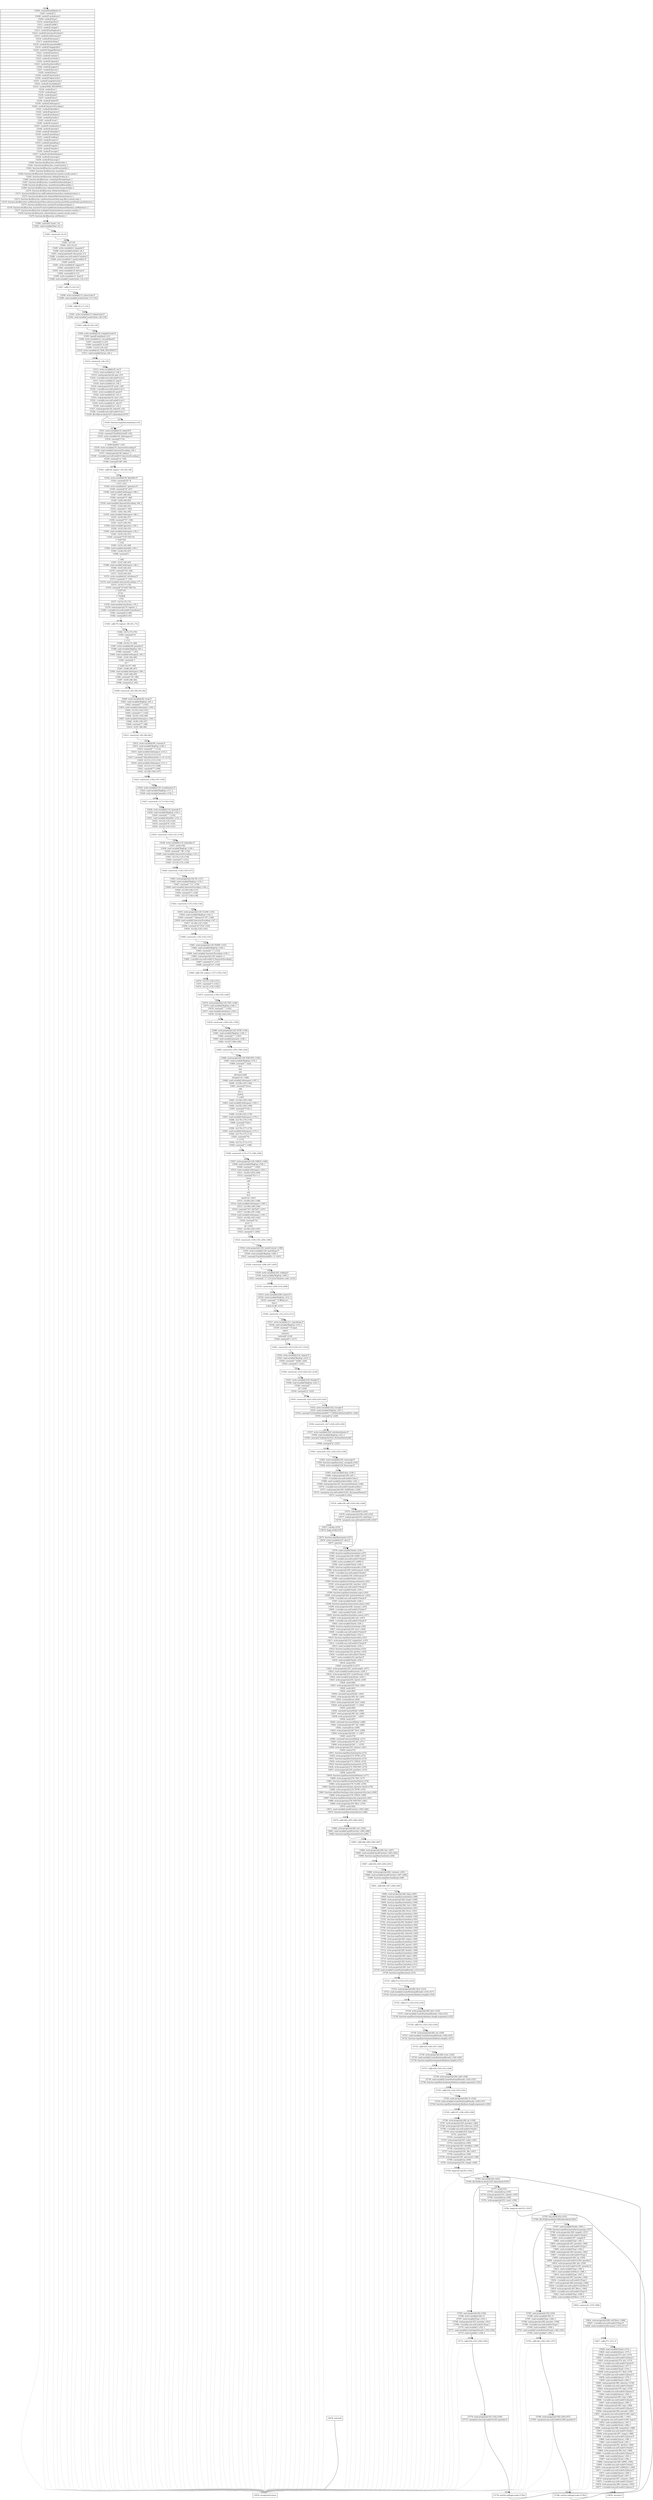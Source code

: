 digraph {
rankdir="TD"
BB_entry222[shape=none,label=""];
BB_entry222 -> BB5258 [tailport=s, headport=n, headlabel="    5258"]
BB5258 [shape=record label="{15206: constant[undefined,v1]|15207: vardecl['i']|15208: vardecl['cachedruns']|15209: vardecl['Expr']|15210: vardecl['getText']|15211: vardecl['isXML']|15212: vardecl['compile']|15213: vardecl['hasDuplicate']|15214: vardecl['outermostContext']|15215: vardecl['setDocument']|15216: vardecl['document']|15217: vardecl['docElem']|15218: vardecl['documentIsXML']|15219: vardecl['rbuggyQSA']|15220: vardecl['rbuggyMatches']|15221: vardecl['matches']|15222: vardecl['contains']|15223: vardecl['sortOrder']|15224: vardecl['expando']|15225: vardecl['preferredDoc']|15226: vardecl['support']|15227: vardecl['dirruns']|15228: vardecl['done']|15229: vardecl['classCache']|15230: vardecl['tokenCache']|15231: vardecl['compilerCache']|15232: vardecl['strundefined']|15233: vardecl['MAX_NEGATIVE']|15234: vardecl['arr']|15235: vardecl['pop']|15236: vardecl['push']|15237: vardecl['slice']|15238: vardecl['indexOf']|15239: vardecl['whitespace']|15240: vardecl['characterEncoding']|15241: vardecl['identifier']|15242: vardecl['operators']|15243: vardecl['attributes']|15244: vardecl['pseudos']|15245: vardecl['rtrim']|15246: vardecl['rcomma']|15247: vardecl['rcombinators']|15248: vardecl['rpseudo']|15249: vardecl['ridentifier']|15250: vardecl['matchExpr']|15251: vardecl['rsibling']|15252: vardecl['rnative']|15253: vardecl['rquickExpr']|15254: vardecl['rinputs']|15255: vardecl['rheader']|15256: vardecl['rescape']|15257: vardecl['rattributeQuotes']|15258: vardecl['runescape']|15259: vardecl['funescape']|15260: function-decl[function isNative(fn),-]|15261: function-decl[function createCache(),-]|15262: function-decl[function markFunction(fn),-]|15263: function-decl[function assert(fn),-]|15264: function-decl[function Sizzle(selector,context,results,seed),-]|15265: function-decl[function siblingCheck(a,b),-]|15266: function-decl[function createInputPseudo(type),-]|15267: function-decl[function createButtonPseudo(type),-]|15268: function-decl[function createPositionalPseudo(fn),-]|15269: function-decl[function tokenize(selector,parseOnly),-]|15270: function-decl[function toSelector(tokens),-]|15271: function-decl[function addCombinator(matcher,combinator,base),-]|15272: function-decl[function elementMatcher(matchers),-]|15273: function-decl[function condense(unmatched,map,filter,context,xml),-]|15274: function-decl[function setMatcher(preFilter,selector,matcher,postFilter,postFinder,postSelector),-]|15275: function-decl[function matcherFromTokens(tokens),-]|15276: function-decl[function matcherFromGroupMatchers(elementMatchers,setMatchers),-]|15277: function-decl[function multipleContexts(selector,contexts,results),-]|15278: function-decl[function select(selector,context,results,seed),-]|15279: function-decl[function setFilters(),-]}" ] 
BB5258 -> BB5259 [tailport=s, headport=n, headlabel="      5259"]
BB5259 [shape=record label="{15280: constant[\"sizzle\",v3]|15281: read-variable['Date',v6,-]}" ] 
BB5259 -> BB5260 [tailport=s, headport=n, headlabel="      5260"]
BB5259 -> BB5368 [tailport=s, headport=n, color=gray, headlabel="      5368"]
BB5260 [shape=record label="{15282: construct[-,v6,v5]}" ] 
BB5260 -> BB5261 [tailport=s, headport=n, headlabel="      5261"]
BB5260 -> BB5368 [tailport=s, headport=n, color=gray]
BB5261 [shape=record label="{15283: -[v5,v4]|15284: +[v3,v4,v2]|15285: write-variable[v2,'expando']*|15286: read-variable['window',v8,-]|15287: read-property[v8,'document',v7]|15288: \<variable-non-null-undef\>['window']|15289: write-variable[v7,'preferredDoc']*|15290: new[v9]|15291: write-variable[v9,'support']*|15292: constant[0.0,v10]|15293: write-variable[v10,'dirruns']*|15294: constant[0.0,v11]|15295: write-variable[v11,'done']*|15296: read-variable['createCache',v14,v13]}" ] 
BB5261 -> BB5262 [tailport=s, headport=n, headlabel="      5262"]
BB5261 -> BB5368 [tailport=s, headport=n, color=gray]
BB5262 [shape=record label="{15297: call[v13,v14,v12]}" ] 
BB5262 -> BB5263 [tailport=s, headport=n, headlabel="      5263"]
BB5262 -> BB5368 [tailport=s, headport=n, color=gray]
BB5263 [shape=record label="{15298: write-variable[v12,'classCache']*|15299: read-variable['createCache',v17,v16]}" ] 
BB5263 -> BB5264 [tailport=s, headport=n, headlabel="      5264"]
BB5263 -> BB5368 [tailport=s, headport=n, color=gray]
BB5264 [shape=record label="{15300: call[v16,v17,v15]}" ] 
BB5264 -> BB5265 [tailport=s, headport=n, headlabel="      5265"]
BB5264 -> BB5368 [tailport=s, headport=n, color=gray]
BB5265 [shape=record label="{15301: write-variable[v15,'tokenCache']*|15302: read-variable['createCache',v20,v19]}" ] 
BB5265 -> BB5266 [tailport=s, headport=n, headlabel="      5266"]
BB5265 -> BB5368 [tailport=s, headport=n, color=gray]
BB5266 [shape=record label="{15303: call[v19,v20,v18]}" ] 
BB5266 -> BB5267 [tailport=s, headport=n, headlabel="      5267"]
BB5266 -> BB5368 [tailport=s, headport=n, color=gray]
BB5267 [shape=record label="{15304: write-variable[v18,'compilerCache']*|15305: typeof['undefined',v21]|15306: write-variable[v21,'strundefined']*|15307: constant[1.0,v23]|15308: constant[31.0,v24]|15309: \<\<[v23,v24,v22]|15310: write-variable[v22,'MAX_NEGATIVE']*|15311: read-variable['Array',v26,-]}" ] 
BB5267 -> BB5268 [tailport=s, headport=n, headlabel="      5268"]
BB5267 -> BB5368 [tailport=s, headport=n, color=gray]
BB5268 [shape=record label="{15312: construct[-,v26,v25]}" ] 
BB5268 -> BB5269 [tailport=s, headport=n, headlabel="      5269"]
BB5268 -> BB5368 [tailport=s, headport=n, color=gray]
BB5269 [shape=record label="{15313: write-variable[v25,'arr']*|15314: read-variable['arr',v28,-]|15315: read-property[v28,'pop',v27]|15316: \<variable-non-null-undef\>['arr']|15317: write-variable[v27,'pop']*|15318: read-variable['arr',v30,-]|15319: read-property[v30,'push',v29]|15320: \<variable-non-null-undef\>['arr']|15321: write-variable[v29,'push']*|15322: read-variable['arr',v32,-]|15323: read-property[v32,'slice',v31]|15324: \<variable-non-null-undef\>['arr']|15325: write-variable[v31,'slice']*|15326: read-variable['arr',v34,-]|15327: read-property[v34,'indexOf',v33]|15328: \<variable-non-null-undef\>['arr']|15329: if[v33](true-block:5271,false-block:5270)}" ] 
BB5269 -> BB5271 [tailport=s, headport=n, headlabel="      5271"]
BB5269 -> BB5270 [tailport=s, headport=n, headlabel="      5270"]
BB5269 -> BB5368 [tailport=s, headport=n, color=gray]
BB5270 [shape=record label="{15330: function-expr[function(elem),v33]}" ] 
BB5270 -> BB5271 [tailport=s, headport=n]
BB5271 [shape=record label="{15331: write-variable[v33,'indexOf']*|15332: constant[\"[\\\\x20\\\\t\\\\r\\\\n\\\\f]\",v34]|15333: write-variable[v34,'whitespace']*|15334: constant[\"(?:\\\\\\\\.|[\\\\w-]|[^\\\\x00-\\\\xa0])+\",v35]|15335: write-variable[v35,'characterEncoding']*|15336: read-variable['characterEncoding',v38,-]|15337: read-property[v38,'replace',-]|15338: \<variable-non-null-undef\>['characterEncoding']|15339: constant[\"w\",v39]|15340: constant[\"w#\",v40]}" ] 
BB5271 -> BB5272 [tailport=s, headport=n, headlabel="      5272"]
BB5271 -> BB5368 [tailport=s, headport=n, color=gray]
BB5272 [shape=record label="{15341: call[v38,'replace',v39,v40,v36]}" ] 
BB5272 -> BB5273 [tailport=s, headport=n, headlabel="      5273"]
BB5272 -> BB5368 [tailport=s, headport=n, color=gray]
BB5273 [shape=record label="{15342: write-variable[v36,'identifier']*|15343: constant[\"([*^$|!~]?=)\",v41]|15344: write-variable[v41,'operators']*|15345: constant[\"\\\\[\",v67]|15346: read-variable['whitespace',v68,-]|15347: +[v67,v68,v65]|15348: constant[\"*(\",v66]|15349: +[v65,v66,v63]|15350: read-variable['characterEncoding',v64,-]|15351: +[v63,v64,v61]|15352: constant[\")\",v62]|15353: +[v61,v62,v59]|15354: read-variable['whitespace',v60,-]|15355: +[v59,v60,v57]|15356: constant[\"*(?:\",v58]|15357: +[v57,v58,v55]|15358: read-variable['operators',v56,-]|15359: +[v55,v56,v53]|15360: read-variable['whitespace',v54,-]|15361: +[v53,v54,v51]|15362: constant[\"*(?:(['\\\"])((?:\\\\\\\\.|[^\\\\\\\\])*?)\\\\3|(\",v52]|15363: +[v51,v52,v49]|15364: read-variable['identifier',v50,-]|15365: +[v49,v50,v47]|15366: constant[\")|)|)\",v48]|15367: +[v47,v48,v45]|15368: read-variable['whitespace',v46,-]|15369: +[v45,v46,v43]|15370: constant[\"*\\\\]\",v44]|15371: +[v43,v44,v42]|15372: write-variable[v42,'attributes']*|15373: constant[\":(\",v76]|15374: read-variable['characterEncoding',v77,-]|15375: +[v76,v77,v74]|15376: constant[\")(?:\\\\(((['\\\"])((?:\\\\\\\\.|[^\\\\\\\\])*?)\\\\3|((?:\\\\\\\\.|[^\\\\\\\\()[\\\\]]|\",v75]|15377: +[v74,v75,v72]|15378: read-variable['attributes',v79,-]|15379: read-property[v79,'replace',-]|15380: \<variable-non-null-undef\>['attributes']|15381: constant[3.0,v80]|15382: constant[8.0,v81]}" ] 
BB5273 -> BB5274 [tailport=s, headport=n, headlabel="      5274"]
BB5273 -> BB5368 [tailport=s, headport=n, color=gray]
BB5274 [shape=record label="{15383: call[v79,'replace',v80,v81,v73]}" ] 
BB5274 -> BB5275 [tailport=s, headport=n, headlabel="      5275"]
BB5274 -> BB5368 [tailport=s, headport=n, color=gray]
BB5275 [shape=record label="{15384: +[v72,v73,v70]|15385: constant[\")*)|.*)\\\\)|)\",v71]|15386: +[v70,v71,v69]|15387: write-variable[v69,'pseudos']*|15388: read-variable['RegExp',v83,-]|15389: constant[\"^\",v91]|15390: read-variable['whitespace',v92,-]|15391: +[v91,v92,v89]|15392: constant[\"+|((?:^|[^\\\\\\\\])(?:\\\\\\\\.)*)\",v90]|15393: +[v89,v90,v87]|15394: read-variable['whitespace',v88,-]|15395: +[v87,v88,v85]|15396: constant[\"+$\",v86]|15397: +[v85,v86,v84]|15398: constant[\"g\",v93]}" ] 
BB5275 -> BB5276 [tailport=s, headport=n, headlabel="      5276"]
BB5275 -> BB5368 [tailport=s, headport=n, color=gray]
BB5276 [shape=record label="{15399: construct[-,v83,v84,v93,v82]}" ] 
BB5276 -> BB5277 [tailport=s, headport=n, headlabel="      5277"]
BB5276 -> BB5368 [tailport=s, headport=n, color=gray]
BB5277 [shape=record label="{15400: write-variable[v82,'rtrim']*|15401: read-variable['RegExp',v95,-]|15402: constant[\"^\",v103]|15403: read-variable['whitespace',v104,-]|15404: +[v103,v104,v101]|15405: constant[\"*,\",v102]|15406: +[v101,v102,v99]|15407: read-variable['whitespace',v100,-]|15408: +[v99,v100,v97]|15409: constant[\"*\",v98]|15410: +[v97,v98,v96]}" ] 
BB5277 -> BB5278 [tailport=s, headport=n, headlabel="      5278"]
BB5277 -> BB5368 [tailport=s, headport=n, color=gray]
BB5278 [shape=record label="{15411: construct[-,v95,v96,v94]}" ] 
BB5278 -> BB5279 [tailport=s, headport=n, headlabel="      5279"]
BB5278 -> BB5368 [tailport=s, headport=n, color=gray]
BB5279 [shape=record label="{15412: write-variable[v94,'rcomma']*|15413: read-variable['RegExp',v106,-]|15414: constant[\"^\",v114]|15415: read-variable['whitespace',v115,-]|15416: +[v114,v115,v112]|15417: constant[\"*([\\\\x20\\\\t\\\\r\\\\n\\\\f\\\>+~])\",v113]|15418: +[v112,v113,v110]|15419: read-variable['whitespace',v111,-]|15420: +[v110,v111,v108]|15421: constant[\"*\",v109]|15422: +[v108,v109,v107]}" ] 
BB5279 -> BB5280 [tailport=s, headport=n, headlabel="      5280"]
BB5279 -> BB5368 [tailport=s, headport=n, color=gray]
BB5280 [shape=record label="{15423: construct[-,v106,v107,v105]}" ] 
BB5280 -> BB5281 [tailport=s, headport=n, headlabel="      5281"]
BB5280 -> BB5368 [tailport=s, headport=n, color=gray]
BB5281 [shape=record label="{15424: write-variable[v105,'rcombinators']*|15425: read-variable['RegExp',v117,-]|15426: read-variable['pseudos',v118,-]}" ] 
BB5281 -> BB5282 [tailport=s, headport=n, headlabel="      5282"]
BB5281 -> BB5368 [tailport=s, headport=n, color=gray]
BB5282 [shape=record label="{15427: construct[-,v117,v118,v116]}" ] 
BB5282 -> BB5283 [tailport=s, headport=n, headlabel="      5283"]
BB5282 -> BB5368 [tailport=s, headport=n, color=gray]
BB5283 [shape=record label="{15428: write-variable[v116,'rpseudo']*|15429: read-variable['RegExp',v120,-]|15430: constant[\"^\",v124]|15431: read-variable['identifier',v125,-]|15432: +[v124,v125,v122]|15433: constant[\"$\",v123]|15434: +[v122,v123,v121]}" ] 
BB5283 -> BB5284 [tailport=s, headport=n, headlabel="      5284"]
BB5283 -> BB5368 [tailport=s, headport=n, color=gray]
BB5284 [shape=record label="{15435: construct[-,v120,v121,v119]}" ] 
BB5284 -> BB5285 [tailport=s, headport=n, headlabel="      5285"]
BB5284 -> BB5368 [tailport=s, headport=n, color=gray]
BB5285 [shape=record label="{15436: write-variable[v119,'ridentifier']*|15437: new[v126]|15438: read-variable['RegExp',v128,-]|15439: constant[\"^#(\",v132]|15440: read-variable['characterEncoding',v133,-]|15441: +[v132,v133,v130]|15442: constant[\")\",v131]|15443: +[v130,v131,v129]}" ] 
BB5285 -> BB5286 [tailport=s, headport=n, headlabel="      5286"]
BB5285 -> BB5368 [tailport=s, headport=n, color=gray]
BB5286 [shape=record label="{15444: construct[-,v128,v129,v127]}" ] 
BB5286 -> BB5287 [tailport=s, headport=n, headlabel="      5287"]
BB5286 -> BB5368 [tailport=s, headport=n, color=gray]
BB5287 [shape=record label="{15445: write-property[v126,'ID',v127]|15446: read-variable['RegExp',v135,-]|15447: constant[\"^\\\\.(\",v139]|15448: read-variable['characterEncoding',v140,-]|15449: +[v139,v140,v137]|15450: constant[\")\",v138]|15451: +[v137,v138,v136]}" ] 
BB5287 -> BB5288 [tailport=s, headport=n, headlabel="      5288"]
BB5287 -> BB5368 [tailport=s, headport=n, color=gray]
BB5288 [shape=record label="{15452: construct[-,v135,v136,v134]}" ] 
BB5288 -> BB5289 [tailport=s, headport=n, headlabel="      5289"]
BB5288 -> BB5368 [tailport=s, headport=n, color=gray]
BB5289 [shape=record label="{15453: write-property[v126,'CLASS',v134]|15454: read-variable['RegExp',v142,-]|15455: constant[\"^\\\\[name=['\\\"]?(\",v146]|15456: read-variable['characterEncoding',v147,-]|15457: +[v146,v147,v144]|15458: constant[\")['\\\"]?\\\\]\",v145]|15459: +[v144,v145,v143]}" ] 
BB5289 -> BB5290 [tailport=s, headport=n, headlabel="      5290"]
BB5289 -> BB5368 [tailport=s, headport=n, color=gray]
BB5290 [shape=record label="{15460: construct[-,v142,v143,v141]}" ] 
BB5290 -> BB5291 [tailport=s, headport=n, headlabel="      5291"]
BB5290 -> BB5368 [tailport=s, headport=n, color=gray]
BB5291 [shape=record label="{15461: write-property[v126,'NAME',v141]|15462: read-variable['RegExp',v149,-]|15463: constant[\"^(\",v153]|15464: read-variable['characterEncoding',v156,-]|15465: read-property[v156,'replace',-]|15466: \<variable-non-null-undef\>['characterEncoding']|15467: constant[\"w\",v157]|15468: constant[\"w*\",v158]}" ] 
BB5291 -> BB5292 [tailport=s, headport=n, headlabel="      5292"]
BB5291 -> BB5368 [tailport=s, headport=n, color=gray]
BB5292 [shape=record label="{15469: call[v156,'replace',v157,v158,v154]}" ] 
BB5292 -> BB5293 [tailport=s, headport=n, headlabel="      5293"]
BB5292 -> BB5368 [tailport=s, headport=n, color=gray]
BB5293 [shape=record label="{15470: +[v153,v154,v151]|15471: constant[\")\",v152]|15472: +[v151,v152,v150]}" ] 
BB5293 -> BB5294 [tailport=s, headport=n, headlabel="      5294"]
BB5293 -> BB5368 [tailport=s, headport=n, color=gray]
BB5294 [shape=record label="{15473: construct[-,v149,v150,v148]}" ] 
BB5294 -> BB5295 [tailport=s, headport=n, headlabel="      5295"]
BB5294 -> BB5368 [tailport=s, headport=n, color=gray]
BB5295 [shape=record label="{15474: write-property[v126,'TAG',v148]|15475: read-variable['RegExp',v160,-]|15476: constant[\"^\",v162]|15477: read-variable['attributes',v163,-]|15478: +[v162,v163,v161]}" ] 
BB5295 -> BB5296 [tailport=s, headport=n, headlabel="      5296"]
BB5295 -> BB5368 [tailport=s, headport=n, color=gray]
BB5296 [shape=record label="{15479: construct[-,v160,v161,v159]}" ] 
BB5296 -> BB5297 [tailport=s, headport=n, headlabel="      5297"]
BB5296 -> BB5368 [tailport=s, headport=n, color=gray]
BB5297 [shape=record label="{15480: write-property[v126,'ATTR',v159]|15481: read-variable['RegExp',v165,-]|15482: constant[\"^\",v167]|15483: read-variable['pseudos',v168,-]|15484: +[v167,v168,v166]}" ] 
BB5297 -> BB5298 [tailport=s, headport=n, headlabel="      5298"]
BB5297 -> BB5368 [tailport=s, headport=n, color=gray]
BB5298 [shape=record label="{15485: construct[-,v165,v166,v164]}" ] 
BB5298 -> BB5299 [tailport=s, headport=n, headlabel="      5299"]
BB5298 -> BB5368 [tailport=s, headport=n, color=gray]
BB5299 [shape=record label="{15486: write-property[v126,'PSEUDO',v164]|15487: read-variable['RegExp',v170,-]|15488: constant[\"^:(only|first|last|nth|nth-last)-(child|of-type)(?:\\\\(\",v186]|15489: read-variable['whitespace',v187,-]|15490: +[v186,v187,v184]|15491: constant[\"*(even|odd|(([+-]|)(\\\\d*)n|)\",v185]|15492: +[v184,v185,v182]|15493: read-variable['whitespace',v183,-]|15494: +[v182,v183,v180]|15495: constant[\"*(?:([+-]|)\",v181]|15496: +[v180,v181,v178]|15497: read-variable['whitespace',v179,-]|15498: +[v178,v179,v176]|15499: constant[\"*(\\\\d+)|))\",v177]|15500: +[v176,v177,v174]|15501: read-variable['whitespace',v175,-]|15502: +[v174,v175,v172]|15503: constant[\"*\\\\)|)\",v173]|15504: +[v172,v173,v171]|15505: constant[\"i\",v188]}" ] 
BB5299 -> BB5300 [tailport=s, headport=n, headlabel="      5300"]
BB5299 -> BB5368 [tailport=s, headport=n, color=gray]
BB5300 [shape=record label="{15506: construct[-,v170,v171,v188,v169]}" ] 
BB5300 -> BB5301 [tailport=s, headport=n, headlabel="      5301"]
BB5300 -> BB5368 [tailport=s, headport=n, color=gray]
BB5301 [shape=record label="{15507: write-property[v126,'CHILD',v169]|15508: read-variable['RegExp',v190,-]|15509: constant[\"^\",v202]|15510: read-variable['whitespace',v203,-]|15511: +[v202,v203,v200]|15512: constant[\"*[\\\>+~]|:(even|odd|eq|gt|lt|nth|first|last)(?:\\\\(\",v201]|15513: +[v200,v201,v198]|15514: read-variable['whitespace',v199,-]|15515: +[v198,v199,v196]|15516: constant[\"*((?:-\\\\d)?\\\\d*)\",v197]|15517: +[v196,v197,v194]|15518: read-variable['whitespace',v195,-]|15519: +[v194,v195,v192]|15520: constant[\"*\\\\)|)(?=[^-]|$)\",v193]|15521: +[v192,v193,v191]|15522: constant[\"i\",v204]}" ] 
BB5301 -> BB5302 [tailport=s, headport=n, headlabel="      5302"]
BB5301 -> BB5368 [tailport=s, headport=n, color=gray]
BB5302 [shape=record label="{15523: construct[-,v190,v191,v204,v189]}" ] 
BB5302 -> BB5303 [tailport=s, headport=n, headlabel="      5303"]
BB5302 -> BB5368 [tailport=s, headport=n, color=gray]
BB5303 [shape=record label="{15524: write-property[v126,'needsContext',v189]|15525: write-variable[v126,'matchExpr']*|15526: read-variable['RegExp',v206,-]|15527: constant[\"[\\\\x20\\\\t\\\\r\\\\n\\\\f]*[+~]\",v207]}" ] 
BB5303 -> BB5304 [tailport=s, headport=n, headlabel="      5304"]
BB5303 -> BB5368 [tailport=s, headport=n, color=gray]
BB5304 [shape=record label="{15528: construct[-,v206,v207,v205]}" ] 
BB5304 -> BB5305 [tailport=s, headport=n, headlabel="      5305"]
BB5304 -> BB5368 [tailport=s, headport=n, color=gray]
BB5305 [shape=record label="{15529: write-variable[v205,'rsibling']*|15530: read-variable['RegExp',v209,-]|15531: constant[\"^[^\\\{]+\\\\\\\{\\\\s*\\\\[native code\",v210]}" ] 
BB5305 -> BB5306 [tailport=s, headport=n, headlabel="      5306"]
BB5305 -> BB5368 [tailport=s, headport=n, color=gray]
BB5306 [shape=record label="{15532: construct[-,v209,v210,v208]}" ] 
BB5306 -> BB5307 [tailport=s, headport=n, headlabel="      5307"]
BB5306 -> BB5368 [tailport=s, headport=n, color=gray]
BB5307 [shape=record label="{15533: write-variable[v208,'rnative']*|15534: read-variable['RegExp',v212,-]|15535: constant[\"^(?:#([\\\\w-]+)|(\\\\w+)|\\\\.([\\\\w-]+))$\",v213]}" ] 
BB5307 -> BB5308 [tailport=s, headport=n, headlabel="      5308"]
BB5307 -> BB5368 [tailport=s, headport=n, color=gray]
BB5308 [shape=record label="{15536: construct[-,v212,v213,v211]}" ] 
BB5308 -> BB5309 [tailport=s, headport=n, headlabel="      5309"]
BB5308 -> BB5368 [tailport=s, headport=n, color=gray]
BB5309 [shape=record label="{15537: write-variable[v211,'rquickExpr']*|15538: read-variable['RegExp',v215,-]|15539: constant[\"^(?:input|select|textarea|button)$\",v216]|15540: constant[\"i\",v217]}" ] 
BB5309 -> BB5310 [tailport=s, headport=n, headlabel="      5310"]
BB5309 -> BB5368 [tailport=s, headport=n, color=gray]
BB5310 [shape=record label="{15541: construct[-,v215,v216,v217,v214]}" ] 
BB5310 -> BB5311 [tailport=s, headport=n, headlabel="      5311"]
BB5310 -> BB5368 [tailport=s, headport=n, color=gray]
BB5311 [shape=record label="{15542: write-variable[v214,'rinputs']*|15543: read-variable['RegExp',v219,-]|15544: constant[\"^h\\\\d$\",v220]|15545: constant[\"i\",v221]}" ] 
BB5311 -> BB5312 [tailport=s, headport=n, headlabel="      5312"]
BB5311 -> BB5368 [tailport=s, headport=n, color=gray]
BB5312 [shape=record label="{15546: construct[-,v219,v220,v221,v218]}" ] 
BB5312 -> BB5313 [tailport=s, headport=n, headlabel="      5313"]
BB5312 -> BB5368 [tailport=s, headport=n, color=gray]
BB5313 [shape=record label="{15547: write-variable[v218,'rheader']*|15548: read-variable['RegExp',v223,-]|15549: constant[\"'|\\\\\\\\\",v224]|15550: constant[\"g\",v225]}" ] 
BB5313 -> BB5314 [tailport=s, headport=n, headlabel="      5314"]
BB5313 -> BB5368 [tailport=s, headport=n, color=gray]
BB5314 [shape=record label="{15551: construct[-,v223,v224,v225,v222]}" ] 
BB5314 -> BB5315 [tailport=s, headport=n, headlabel="      5315"]
BB5314 -> BB5368 [tailport=s, headport=n, color=gray]
BB5315 [shape=record label="{15552: write-variable[v222,'rescape']*|15553: read-variable['RegExp',v227,-]|15554: constant[\"\\\\=[\\\\x20\\\\t\\\\r\\\\n\\\\f]*([^'\\\"\\\\]]*)[\\\\x20\\\\t\\\\r\\\\n\\\\f]*\\\\]\",v228]|15555: constant[\"g\",v229]}" ] 
BB5315 -> BB5316 [tailport=s, headport=n, headlabel="      5316"]
BB5315 -> BB5368 [tailport=s, headport=n, color=gray]
BB5316 [shape=record label="{15556: construct[-,v227,v228,v229,v226]}" ] 
BB5316 -> BB5317 [tailport=s, headport=n, headlabel="      5317"]
BB5316 -> BB5368 [tailport=s, headport=n, color=gray]
BB5317 [shape=record label="{15557: write-variable[v226,'rattributeQuotes']*|15558: read-variable['RegExp',v231,-]|15559: constant[\"\\\\\\\\([\\\\da-fA-F]\\\{1,6\\\}[\\\\x20\\\\t\\\\r\\\\n\\\\f]?|.)\",v232]|15560: constant[\"g\",v233]}" ] 
BB5317 -> BB5318 [tailport=s, headport=n, headlabel="      5318"]
BB5317 -> BB5368 [tailport=s, headport=n, color=gray]
BB5318 [shape=record label="{15561: construct[-,v231,v232,v233,v230]}" ] 
BB5318 -> BB5319 [tailport=s, headport=n, headlabel="      5319"]
BB5318 -> BB5368 [tailport=s, headport=n, color=gray]
BB5319 [shape=record label="{15562: write-variable[v230,'runescape']*|15563: function-expr[function(_,escaped),v234]|15564: write-variable[v234,'funescape']*}" ] 
BB5319 -> BB5320 [tailport=s, headport=n, headlabel="      5320"]
BB5320 [shape=record label="{15565: read-variable['slice',v238,-]|15566: read-property[v238,'call',-]|15567: \<variable-non-null-undef\>['slice']|15568: read-variable['preferredDoc',v241,-]|15569: read-property[v241,'documentElement',v240]|15570: \<variable-non-null-undef\>['preferredDoc']|15571: read-property[v240,'childNodes',v239]|15572: \<property-non-null-undef\>[v241,'documentElement']|15573: constant[0.0,v242]}" ] 
BB5320 -> BB5321 [tailport=s, headport=n, headlabel="      5321"]
BB5320 -> BB5324 [tailport=s, headport=n, color=gray, headlabel="      5324"]
BB5321 [shape=record label="{15574: call[v238,'call',v239,v242,v236]}" ] 
BB5321 -> BB5322 [tailport=s, headport=n, headlabel="      5322"]
BB5321 -> BB5324 [tailport=s, headport=n, color=gray]
BB5322 [shape=record label="{15575: constant[0.0,v243]|15576: read-property[v236,v243,v235]|15577: read-property[v235,'nodeType',-]|15578: \<property-non-null-undef\>[v236,v243]*}" ] 
BB5322 -> BB5323 [tailport=s, headport=n, headlabel="      5323"]
BB5322 -> BB5324 [tailport=s, headport=n, color=gray]
BB5323 [shape=record label="{15579: read-variable['Sizzle',v238,-]|15580: function-expr[function(elem),v237]|15581: write-property[v238,'isXML',v237]|15582: \<variable-non-null-undef\>['Sizzle']|15583: write-variable[v237,'isXML']*|15584: read-variable['Sizzle',v240,-]|15585: function-expr[function(node),v239]|15586: write-property[v240,'setDocument',v239]|15587: \<variable-non-null-undef\>['Sizzle']|15588: write-variable[v239,'setDocument']*|15589: read-variable['Sizzle',v242,-]|15590: function-expr[function(expr,elements),v241]|15591: write-property[v242,'matches',v241]|15592: \<variable-non-null-undef\>['Sizzle']*|15593: read-variable['Sizzle',v244,-]|15594: function-expr[function(elem,expr),v243]|15595: write-property[v244,'matchesSelector',v243]|15596: \<variable-non-null-undef\>['Sizzle']*|15597: read-variable['Sizzle',v246,-]|15598: function-expr[function(context,elem),v245]|15599: write-property[v246,'contains',v245]|15600: \<variable-non-null-undef\>['Sizzle']*|15601: read-variable['Sizzle',v248,-]|15602: function-expr[function(elem,name),v247]|15603: write-property[v248,'attr',v247]|15604: \<variable-non-null-undef\>['Sizzle']*|15605: read-variable['Sizzle',v250,-]|15606: function-expr[function(msg),v249]|15607: write-property[v250,'error',v249]|15608: \<variable-non-null-undef\>['Sizzle']*|15609: read-variable['Sizzle',v252,-]|15610: function-expr[function(results),v251]|15611: write-property[v252,'uniqueSort',v251]|15612: \<variable-non-null-undef\>['Sizzle']*|15613: read-variable['Sizzle',v254,-]|15614: function-expr[function(elem),v253]|15615: write-property[v254,'getText',v253]|15616: \<variable-non-null-undef\>['Sizzle']|15617: write-variable[v253,'getText']*|15618: read-variable['Sizzle',v256,-]|15619: new[v255]|15620: constant[50.0,v257]|15621: write-property[v255,'cacheLength',v257]|15622: read-variable['markFunction',v258,-]|15623: write-property[v255,'createPseudo',v258]|15624: read-variable['matchExpr',v259,-]|15625: write-property[v255,'match',v259]|15626: new[v260]|15627: write-property[v255,'find',v260]|15628: new[v261]|15629: new[v262]|15630: constant[\"parentNode\",v263]|15631: write-property[v262,'dir',v263]|15632: constant[true,v264]|15633: write-property[v262,'first',v264]|15634: write-property[v261,'\>',v262]|15635: new[v265]|15636: constant[\"parentNode\",v266]|15637: write-property[v265,'dir',v266]|15638: write-property[v261,' ',v265]|15639: new[v267]|15640: constant[\"previousSibling\",v268]|15641: write-property[v267,'dir',v268]|15642: constant[true,v269]|15643: write-property[v267,'first',v269]|15644: write-property[v261,'+',v267]|15645: new[v270]|15646: constant[\"previousSibling\",v271]|15647: write-property[v270,'dir',v271]|15648: write-property[v261,'~',v270]|15649: write-property[v255,'relative',v261]|15650: new[v272]|15651: function-expr[function(match),v273]|15652: write-property[v272,'ATTR',v273]|15653: function-expr[function(match),v274]|15654: write-property[v272,'CHILD',v274]|15655: function-expr[function(match),v275]|15656: write-property[v272,'PSEUDO',v275]|15657: write-property[v255,'preFilter',v272]|15658: new[v276]|15659: function-expr[function(nodeName),v277]|15660: write-property[v276,'TAG',v277]|15661: function-expr[function(className),v278]|15662: write-property[v276,'CLASS',v278]|15663: function-expr[function(name,operator,check),v279]|15664: write-property[v276,'ATTR',v279]|15665: function-expr[function(type,what,argument,first,last),v280]|15666: write-property[v276,'CHILD',v280]|15667: function-expr[function(pseudo,argument),v281]|15668: write-property[v276,'PSEUDO',v281]|15669: write-property[v255,'filter',v276]|15670: new[v282]|15671: read-variable['markFunction',v285,v284]|15672: function-expr[function(selector),v286]}" ] 
BB5323 -> BB5327 [tailport=s, headport=n, headlabel="      5327"]
BB5323 -> BB5368 [tailport=s, headport=n, color=gray]
BB5324 [shape=record label="{15673: catch[e,v235]|15674: begin-with[v235]}" ] 
BB5324 -> BB5325 [tailport=s, headport=n, headlabel="      5325"]
BB5324 -> BB5368 [tailport=s, headport=n, color=gray]
BB5325 [shape=record label="{15675: function-expr[function(i),v237]|15676: write-variable[v237,'slice']*|15677: end-with}" ] 
BB5325 -> BB5323 [tailport=s, headport=n]
BB5326 [shape=record label="{15678: end-with}" ] 
BB5326 -> BB5368 [tailport=s, headport=n]
BB5327 [shape=record label="{15679: call[v284,v285,v286,v283]}" ] 
BB5327 -> BB5328 [tailport=s, headport=n, headlabel="      5328"]
BB5327 -> BB5368 [tailport=s, headport=n, color=gray]
BB5328 [shape=record label="{15680: write-property[v282,'not',v283]|15681: read-variable['markFunction',v289,v288]|15682: function-expr[function(selector),v290]}" ] 
BB5328 -> BB5329 [tailport=s, headport=n, headlabel="      5329"]
BB5328 -> BB5368 [tailport=s, headport=n, color=gray]
BB5329 [shape=record label="{15683: call[v288,v289,v290,v287]}" ] 
BB5329 -> BB5330 [tailport=s, headport=n, headlabel="      5330"]
BB5329 -> BB5368 [tailport=s, headport=n, color=gray]
BB5330 [shape=record label="{15684: write-property[v282,'has',v287]|15685: read-variable['markFunction',v293,v292]|15686: function-expr[function(text),v294]}" ] 
BB5330 -> BB5331 [tailport=s, headport=n, headlabel="      5331"]
BB5330 -> BB5368 [tailport=s, headport=n, color=gray]
BB5331 [shape=record label="{15687: call[v292,v293,v294,v291]}" ] 
BB5331 -> BB5332 [tailport=s, headport=n, headlabel="      5332"]
BB5331 -> BB5368 [tailport=s, headport=n, color=gray]
BB5332 [shape=record label="{15688: write-property[v282,'contains',v291]|15689: read-variable['markFunction',v297,v296]|15690: function-expr[function(lang),v298]}" ] 
BB5332 -> BB5333 [tailport=s, headport=n, headlabel="      5333"]
BB5332 -> BB5368 [tailport=s, headport=n, color=gray]
BB5333 [shape=record label="{15691: call[v296,v297,v298,v295]}" ] 
BB5333 -> BB5334 [tailport=s, headport=n, headlabel="      5334"]
BB5333 -> BB5368 [tailport=s, headport=n, color=gray]
BB5334 [shape=record label="{15692: write-property[v282,'lang',v295]|15693: function-expr[function(elem),v299]|15694: write-property[v282,'target',v299]|15695: function-expr[function(elem),v300]|15696: write-property[v282,'root',v300]|15697: function-expr[function(elem),v301]|15698: write-property[v282,'focus',v301]|15699: function-expr[function(elem),v302]|15700: write-property[v282,'enabled',v302]|15701: function-expr[function(elem),v303]|15702: write-property[v282,'disabled',v303]|15703: function-expr[function(elem),v304]|15704: write-property[v282,'checked',v304]|15705: function-expr[function(elem),v305]|15706: write-property[v282,'selected',v305]|15707: function-expr[function(elem),v306]|15708: write-property[v282,'empty',v306]|15709: function-expr[function(elem),v307]|15710: write-property[v282,'parent',v307]|15711: function-expr[function(elem),v308]|15712: write-property[v282,'header',v308]|15713: function-expr[function(elem),v309]|15714: write-property[v282,'input',v309]|15715: function-expr[function(elem),v310]|15716: write-property[v282,'button',v310]|15717: function-expr[function(elem),v311]|15718: write-property[v282,'text',v311]|15719: read-variable['createPositionalPseudo',v314,v313]|15720: function-expr[function(),v315]}" ] 
BB5334 -> BB5335 [tailport=s, headport=n, headlabel="      5335"]
BB5334 -> BB5368 [tailport=s, headport=n, color=gray]
BB5335 [shape=record label="{15721: call[v313,v314,v315,v312]}" ] 
BB5335 -> BB5336 [tailport=s, headport=n, headlabel="      5336"]
BB5335 -> BB5368 [tailport=s, headport=n, color=gray]
BB5336 [shape=record label="{15722: write-property[v282,'first',v312]|15723: read-variable['createPositionalPseudo',v318,v317]|15724: function-expr[function(matchIndexes,length),v319]}" ] 
BB5336 -> BB5337 [tailport=s, headport=n, headlabel="      5337"]
BB5336 -> BB5368 [tailport=s, headport=n, color=gray]
BB5337 [shape=record label="{15725: call[v317,v318,v319,v316]}" ] 
BB5337 -> BB5338 [tailport=s, headport=n, headlabel="      5338"]
BB5337 -> BB5368 [tailport=s, headport=n, color=gray]
BB5338 [shape=record label="{15726: write-property[v282,'last',v316]|15727: read-variable['createPositionalPseudo',v322,v321]|15728: function-expr[function(matchIndexes,length,argument),v323]}" ] 
BB5338 -> BB5339 [tailport=s, headport=n, headlabel="      5339"]
BB5338 -> BB5368 [tailport=s, headport=n, color=gray]
BB5339 [shape=record label="{15729: call[v321,v322,v323,v320]}" ] 
BB5339 -> BB5340 [tailport=s, headport=n, headlabel="      5340"]
BB5339 -> BB5368 [tailport=s, headport=n, color=gray]
BB5340 [shape=record label="{15730: write-property[v282,'eq',v320]|15731: read-variable['createPositionalPseudo',v326,v325]|15732: function-expr[function(matchIndexes,length),v327]}" ] 
BB5340 -> BB5341 [tailport=s, headport=n, headlabel="      5341"]
BB5340 -> BB5368 [tailport=s, headport=n, color=gray]
BB5341 [shape=record label="{15733: call[v325,v326,v327,v324]}" ] 
BB5341 -> BB5342 [tailport=s, headport=n, headlabel="      5342"]
BB5341 -> BB5368 [tailport=s, headport=n, color=gray]
BB5342 [shape=record label="{15734: write-property[v282,'even',v324]|15735: read-variable['createPositionalPseudo',v330,v329]|15736: function-expr[function(matchIndexes,length),v331]}" ] 
BB5342 -> BB5343 [tailport=s, headport=n, headlabel="      5343"]
BB5342 -> BB5368 [tailport=s, headport=n, color=gray]
BB5343 [shape=record label="{15737: call[v329,v330,v331,v328]}" ] 
BB5343 -> BB5344 [tailport=s, headport=n, headlabel="      5344"]
BB5343 -> BB5368 [tailport=s, headport=n, color=gray]
BB5344 [shape=record label="{15738: write-property[v282,'odd',v328]|15739: read-variable['createPositionalPseudo',v334,v333]|15740: function-expr[function(matchIndexes,length,argument),v335]}" ] 
BB5344 -> BB5345 [tailport=s, headport=n, headlabel="      5345"]
BB5344 -> BB5368 [tailport=s, headport=n, color=gray]
BB5345 [shape=record label="{15741: call[v333,v334,v335,v332]}" ] 
BB5345 -> BB5346 [tailport=s, headport=n, headlabel="      5346"]
BB5345 -> BB5368 [tailport=s, headport=n, color=gray]
BB5346 [shape=record label="{15742: write-property[v282,'lt',v332]|15743: read-variable['createPositionalPseudo',v338,v337]|15744: function-expr[function(matchIndexes,length,argument),v339]}" ] 
BB5346 -> BB5347 [tailport=s, headport=n, headlabel="      5347"]
BB5346 -> BB5368 [tailport=s, headport=n, color=gray]
BB5347 [shape=record label="{15745: call[v337,v338,v339,v336]}" ] 
BB5347 -> BB5348 [tailport=s, headport=n, headlabel="      5348"]
BB5347 -> BB5368 [tailport=s, headport=n, color=gray]
BB5348 [shape=record label="{15746: write-property[v282,'gt',v336]|15747: write-property[v255,'pseudos',v282]|15748: write-property[v256,'selectors',v255]|15749: \<variable-non-null-undef\>['Sizzle']|15750: write-variable[v255,'Expr']*|15751: new[v341]|15752: constant[true,v345]|15753: write-property[v341,'radio',v345]|15754: constant[true,v346]|15755: write-property[v341,'checkbox',v346]|15756: constant[true,v347]|15757: write-property[v341,'file',v347]|15758: constant[true,v348]|15759: write-property[v341,'password',v348]|15760: constant[true,v349]|15761: write-property[v341,'image',v349]}" ] 
BB5348 -> BB5349 [tailport=s, headport=n, headlabel="      5349"]
BB5348 -> BB5368 [tailport=s, headport=n, color=gray]
BB5349 [shape=record label="{15762: begin-for-in[v341,v342]}" ] 
BB5349 -> BB5350 [tailport=s, headport=n, headlabel="      5350"]
BB5349 -> BB5368 [tailport=s, headport=n, color=gray]
BB5350 [shape=record label="{15763: has-next[v342,v343]|15764: if[v343](true-block:5351,false-block:5355)}" ] 
BB5350 -> BB5351 [tailport=s, headport=n, headlabel="      5351"]
BB5350 -> BB5355 [tailport=s, headport=n, headlabel="      5355"]
BB5351 [shape=record label="{15765: next-property[v342,v344]|15766: write-variable[v344,'i']|15767: read-variable['Expr',v353,-]|15768: read-property[v353,'pseudos',v351]|15769: \<variable-non-null-undef\>['Expr']|15770: read-variable['i',v352,-]|15771: read-variable['createInputPseudo',v355,v354]|15772: read-variable['i',v356,-]}" ] 
BB5351 -> BB5352 [tailport=s, headport=n, headlabel="      5352"]
BB5351 -> BB5368 [tailport=s, headport=n, color=gray]
BB5352 [shape=record label="{15773: call[v354,v355,v356,v350]}" ] 
BB5352 -> BB5353 [tailport=s, headport=n, headlabel="      5353"]
BB5352 -> BB5368 [tailport=s, headport=n, color=gray]
BB5353 [shape=record label="{15774: write-property[v351,v352,v350]|15775: \<property-non-null-undef\>[v353,'pseudos']*}" ] 
BB5353 -> BB5354 [tailport=s, headport=n, headlabel="      5354"]
BB5353 -> BB5368 [tailport=s, headport=n, color=gray]
BB5354 [shape=record label="{15776: end-for-in(begin-node:15762)}" ] 
BB5354 -> BB5350 [tailport=s, headport=n]
BB5355 [shape=record label="{15777: new[v351]|15778: constant[true,v355]|15779: write-property[v351,'submit',v355]|15780: constant[true,v356]|15781: write-property[v351,'reset',v356]}" ] 
BB5355 -> BB5356 [tailport=s, headport=n, headlabel="      5356"]
BB5355 -> BB5368 [tailport=s, headport=n, color=gray]
BB5356 [shape=record label="{15782: begin-for-in[v351,v352]}" ] 
BB5356 -> BB5357 [tailport=s, headport=n, headlabel="      5357"]
BB5356 -> BB5368 [tailport=s, headport=n, color=gray]
BB5357 [shape=record label="{15783: has-next[v352,v353]|15784: if[v353](true-block:5358,false-block:5362)}" ] 
BB5357 -> BB5358 [tailport=s, headport=n, headlabel="      5358"]
BB5357 -> BB5362 [tailport=s, headport=n, headlabel="      5362"]
BB5358 [shape=record label="{15785: next-property[v352,v354]|15786: write-variable[v354,'i']|15787: read-variable['Expr',v360,-]|15788: read-property[v360,'pseudos',v358]|15789: \<variable-non-null-undef\>['Expr']|15790: read-variable['i',v359,-]|15791: read-variable['createButtonPseudo',v362,v361]|15792: read-variable['i',v363,-]}" ] 
BB5358 -> BB5359 [tailport=s, headport=n, headlabel="      5359"]
BB5358 -> BB5368 [tailport=s, headport=n, color=gray]
BB5359 [shape=record label="{15793: call[v361,v362,v363,v357]}" ] 
BB5359 -> BB5360 [tailport=s, headport=n, headlabel="      5360"]
BB5359 -> BB5368 [tailport=s, headport=n, color=gray]
BB5360 [shape=record label="{15794: write-property[v358,v359,v357]|15795: \<property-non-null-undef\>[v360,'pseudos']*}" ] 
BB5360 -> BB5361 [tailport=s, headport=n, headlabel="      5361"]
BB5360 -> BB5368 [tailport=s, headport=n, color=gray]
BB5361 [shape=record label="{15796: end-for-in(begin-node:15782)}" ] 
BB5361 -> BB5357 [tailport=s, headport=n]
BB5362 [shape=record label="{15797: read-variable['Sizzle',v358,-]|15798: function-expr[function(selector,group),v357]|15799: write-property[v358,'compile',v357]|15800: \<variable-non-null-undef\>['Sizzle']|15801: write-variable[v357,'compile']*|15802: read-variable['Expr',v361,-]|15803: read-property[v361,'pseudos',v360]|15804: \<variable-non-null-undef\>['Expr']|15805: read-variable['Expr',v363,-]|15806: read-property[v363,'pseudos',v362]|15807: \<variable-non-null-undef\>['Expr']|15808: read-property[v362,'eq',v359]|15809: \<property-non-null-undef\>[v363,'pseudos']|15810: write-property[v360,'nth',v359]|15811: \<property-non-null-undef\>[v361,'pseudos']*|15812: read-variable['Expr',v365,-]|15813: read-variable['setFilters',v366,-]|15814: read-variable['Expr',v367,-]|15815: read-property[v367,'pseudos',v364]|15816: \<variable-non-null-undef\>['Expr']|15817: write-property[v366,'prototype',v364]|15818: \<variable-non-null-undef\>['setFilters']|15819: write-property[v365,'filters',v364]|15820: \<variable-non-null-undef\>['Expr']*|15821: read-variable['Expr',v369,-]|15822: read-variable['setFilters',v370,-]}" ] 
BB5362 -> BB5363 [tailport=s, headport=n, headlabel="      5363"]
BB5362 -> BB5368 [tailport=s, headport=n, color=gray]
BB5363 [shape=record label="{15823: construct[-,v370,v368]}" ] 
BB5363 -> BB5364 [tailport=s, headport=n, headlabel="      5364"]
BB5363 -> BB5368 [tailport=s, headport=n, color=gray]
BB5364 [shape=record label="{15824: write-property[v369,'setFilters',v368]|15825: \<variable-non-null-undef\>['Expr']*|15826: read-variable['setDocument',v372,v371]}" ] 
BB5364 -> BB5365 [tailport=s, headport=n, headlabel="      5365"]
BB5364 -> BB5368 [tailport=s, headport=n, color=gray]
BB5365 [shape=record label="{15827: call[v371,v372,-]*}" ] 
BB5365 -> BB5366 [tailport=s, headport=n, headlabel="      5366"]
BB5365 -> BB5368 [tailport=s, headport=n, color=gray]
BB5366 [shape=record label="{15828: read-variable['Sizzle',v374,-]|15829: read-variable['jQuery',v375,-]|15830: read-property[v375,'attr',v373]|15831: \<variable-non-null-undef\>['jQuery']|15832: write-property[v374,'attr',v373]|15833: \<variable-non-null-undef\>['Sizzle']*|15834: read-variable['jQuery',v377,-]|15835: read-variable['Sizzle',v376,-]|15836: write-property[v377,'find',v376]|15837: \<variable-non-null-undef\>['jQuery']*|15838: read-variable['jQuery',v379,-]|15839: read-variable['Sizzle',v380,-]|15840: read-property[v380,'selectors',v378]|15841: \<variable-non-null-undef\>['Sizzle']|15842: write-property[v379,'expr',v378]|15843: \<variable-non-null-undef\>['jQuery']*|15844: read-variable['jQuery',v383,-]|15845: read-property[v383,'expr',v382]|15846: \<variable-non-null-undef\>['jQuery']|15847: read-variable['jQuery',v385,-]|15848: read-property[v385,'expr',v384]|15849: \<variable-non-null-undef\>['jQuery']|15850: read-property[v384,'pseudos',v381]|15851: \<property-non-null-undef\>[v385,'expr']|15852: write-property[v382,':',v381]|15853: \<property-non-null-undef\>[v383,'expr']*|15854: read-variable['jQuery',v387,-]|15855: read-variable['Sizzle',v388,-]|15856: read-property[v388,'uniqueSort',v386]|15857: \<variable-non-null-undef\>['Sizzle']|15858: write-property[v387,'unique',v386]|15859: \<variable-non-null-undef\>['jQuery']*|15860: read-variable['jQuery',v390,-]|15861: read-variable['Sizzle',v391,-]|15862: read-property[v391,'getText',v389]|15863: \<variable-non-null-undef\>['Sizzle']|15864: write-property[v390,'text',v389]|15865: \<variable-non-null-undef\>['jQuery']*|15866: read-variable['jQuery',v393,-]|15867: read-variable['Sizzle',v394,-]|15868: read-property[v394,'isXML',v392]|15869: \<variable-non-null-undef\>['Sizzle']|15870: write-property[v393,'isXMLDoc',v392]|15871: \<variable-non-null-undef\>['jQuery']*|15872: read-variable['jQuery',v396,-]|15873: read-variable['Sizzle',v397,-]|15874: read-property[v397,'contains',v395]|15875: \<variable-non-null-undef\>['Sizzle']|15876: write-property[v396,'contains',v395]|15877: \<variable-non-null-undef\>['jQuery']*}" ] 
BB5366 -> BB5367 [tailport=s, headport=n, headlabel="      5367"]
BB5366 -> BB5368 [tailport=s, headport=n, color=gray]
BB5367 [shape=record label="{15878: return[v1]}" ] 
BB5368 [shape=record label="{15879: exceptional-return}" ] 
}
